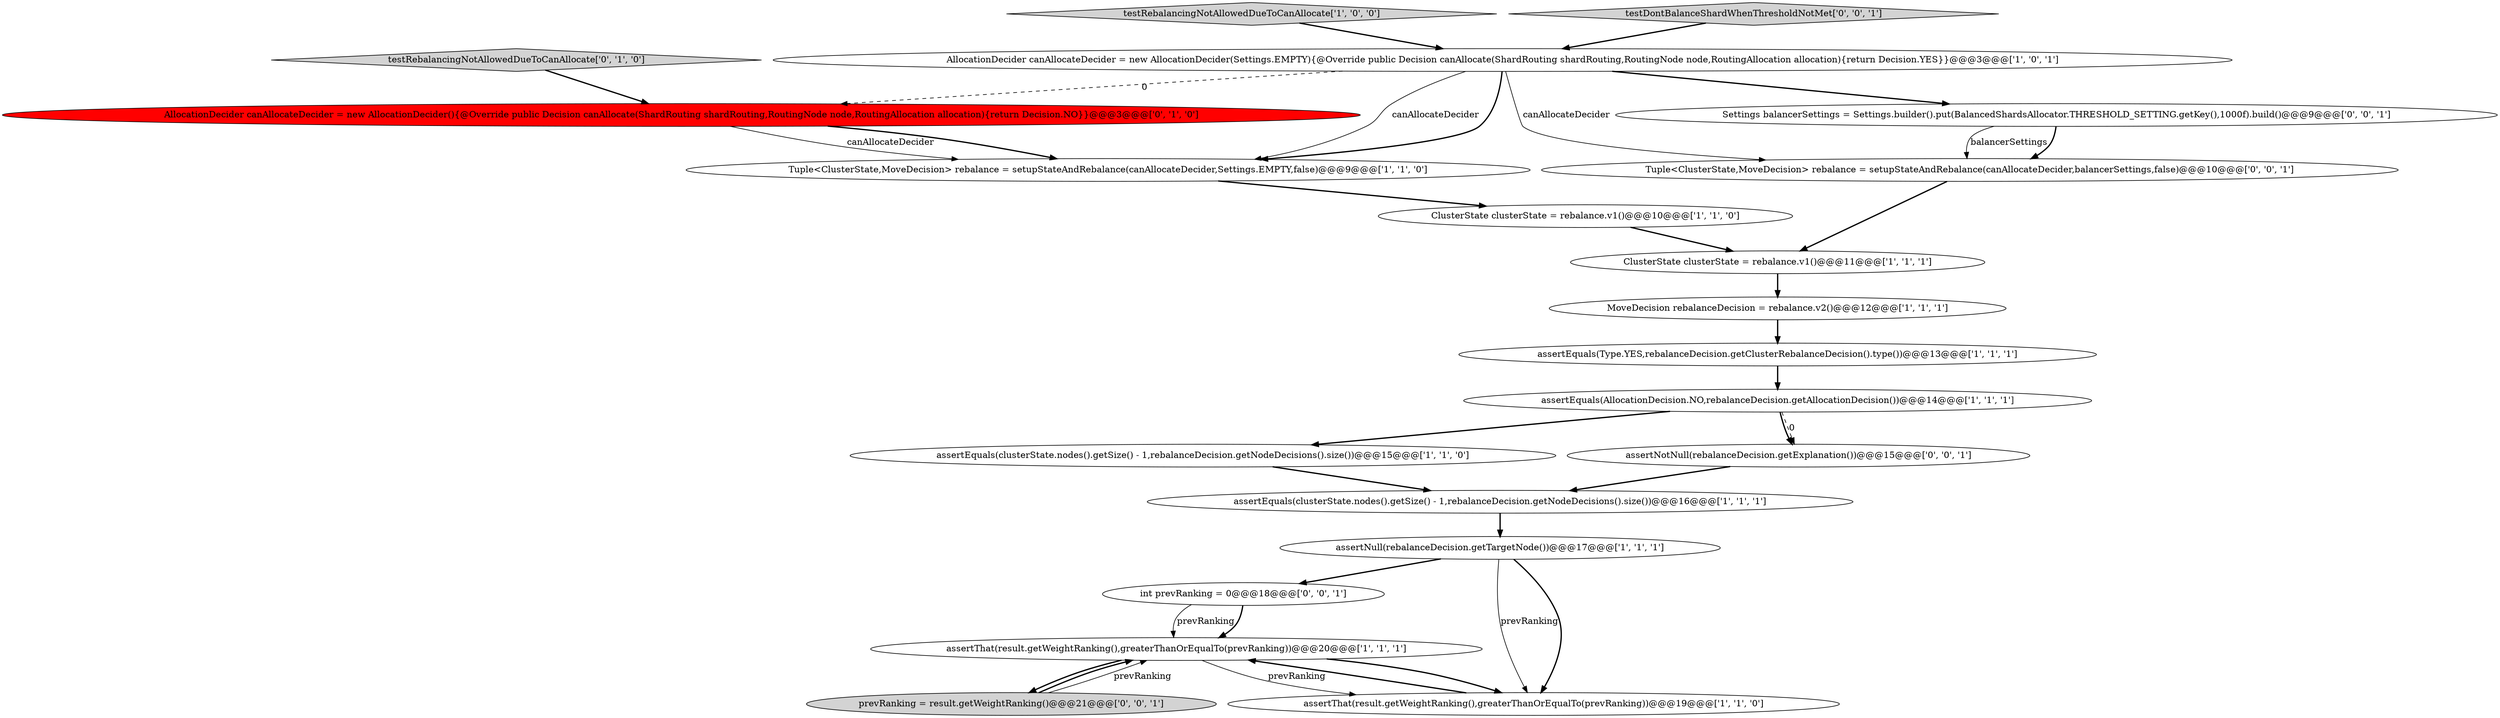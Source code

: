 digraph {
1 [style = filled, label = "assertEquals(clusterState.nodes().getSize() - 1,rebalanceDecision.getNodeDecisions().size())@@@15@@@['1', '1', '0']", fillcolor = white, shape = ellipse image = "AAA0AAABBB1BBB"];
8 [style = filled, label = "Tuple<ClusterState,MoveDecision> rebalance = setupStateAndRebalance(canAllocateDecider,Settings.EMPTY,false)@@@9@@@['1', '1', '0']", fillcolor = white, shape = ellipse image = "AAA0AAABBB1BBB"];
12 [style = filled, label = "assertEquals(AllocationDecision.NO,rebalanceDecision.getAllocationDecision())@@@14@@@['1', '1', '1']", fillcolor = white, shape = ellipse image = "AAA0AAABBB1BBB"];
9 [style = filled, label = "ClusterState clusterState = rebalance.v1()@@@11@@@['1', '1', '1']", fillcolor = white, shape = ellipse image = "AAA0AAABBB1BBB"];
2 [style = filled, label = "AllocationDecider canAllocateDecider = new AllocationDecider(Settings.EMPTY){@Override public Decision canAllocate(ShardRouting shardRouting,RoutingNode node,RoutingAllocation allocation){return Decision.YES}}@@@3@@@['1', '0', '1']", fillcolor = white, shape = ellipse image = "AAA0AAABBB1BBB"];
17 [style = filled, label = "Tuple<ClusterState,MoveDecision> rebalance = setupStateAndRebalance(canAllocateDecider,balancerSettings,false)@@@10@@@['0', '0', '1']", fillcolor = white, shape = ellipse image = "AAA0AAABBB3BBB"];
16 [style = filled, label = "int prevRanking = 0@@@18@@@['0', '0', '1']", fillcolor = white, shape = ellipse image = "AAA0AAABBB3BBB"];
15 [style = filled, label = "assertNotNull(rebalanceDecision.getExplanation())@@@15@@@['0', '0', '1']", fillcolor = white, shape = ellipse image = "AAA0AAABBB3BBB"];
10 [style = filled, label = "ClusterState clusterState = rebalance.v1()@@@10@@@['1', '1', '0']", fillcolor = white, shape = ellipse image = "AAA0AAABBB1BBB"];
14 [style = filled, label = "testRebalancingNotAllowedDueToCanAllocate['0', '1', '0']", fillcolor = lightgray, shape = diamond image = "AAA0AAABBB2BBB"];
3 [style = filled, label = "testRebalancingNotAllowedDueToCanAllocate['1', '0', '0']", fillcolor = lightgray, shape = diamond image = "AAA0AAABBB1BBB"];
0 [style = filled, label = "MoveDecision rebalanceDecision = rebalance.v2()@@@12@@@['1', '1', '1']", fillcolor = white, shape = ellipse image = "AAA0AAABBB1BBB"];
19 [style = filled, label = "prevRanking = result.getWeightRanking()@@@21@@@['0', '0', '1']", fillcolor = lightgray, shape = ellipse image = "AAA0AAABBB3BBB"];
13 [style = filled, label = "AllocationDecider canAllocateDecider = new AllocationDecider(){@Override public Decision canAllocate(ShardRouting shardRouting,RoutingNode node,RoutingAllocation allocation){return Decision.NO}}@@@3@@@['0', '1', '0']", fillcolor = red, shape = ellipse image = "AAA1AAABBB2BBB"];
6 [style = filled, label = "assertThat(result.getWeightRanking(),greaterThanOrEqualTo(prevRanking))@@@19@@@['1', '1', '0']", fillcolor = white, shape = ellipse image = "AAA0AAABBB1BBB"];
5 [style = filled, label = "assertEquals(Type.YES,rebalanceDecision.getClusterRebalanceDecision().type())@@@13@@@['1', '1', '1']", fillcolor = white, shape = ellipse image = "AAA0AAABBB1BBB"];
20 [style = filled, label = "testDontBalanceShardWhenThresholdNotMet['0', '0', '1']", fillcolor = lightgray, shape = diamond image = "AAA0AAABBB3BBB"];
4 [style = filled, label = "assertThat(result.getWeightRanking(),greaterThanOrEqualTo(prevRanking))@@@20@@@['1', '1', '1']", fillcolor = white, shape = ellipse image = "AAA0AAABBB1BBB"];
11 [style = filled, label = "assertNull(rebalanceDecision.getTargetNode())@@@17@@@['1', '1', '1']", fillcolor = white, shape = ellipse image = "AAA0AAABBB1BBB"];
18 [style = filled, label = "Settings balancerSettings = Settings.builder().put(BalancedShardsAllocator.THRESHOLD_SETTING.getKey(),1000f).build()@@@9@@@['0', '0', '1']", fillcolor = white, shape = ellipse image = "AAA0AAABBB3BBB"];
7 [style = filled, label = "assertEquals(clusterState.nodes().getSize() - 1,rebalanceDecision.getNodeDecisions().size())@@@16@@@['1', '1', '1']", fillcolor = white, shape = ellipse image = "AAA0AAABBB1BBB"];
18->17 [style = solid, label="balancerSettings"];
11->16 [style = bold, label=""];
11->6 [style = solid, label="prevRanking"];
19->4 [style = solid, label="prevRanking"];
8->10 [style = bold, label=""];
7->11 [style = bold, label=""];
9->0 [style = bold, label=""];
15->7 [style = bold, label=""];
4->6 [style = bold, label=""];
17->9 [style = bold, label=""];
11->6 [style = bold, label=""];
12->15 [style = bold, label=""];
4->19 [style = bold, label=""];
18->17 [style = bold, label=""];
2->18 [style = bold, label=""];
12->1 [style = bold, label=""];
1->7 [style = bold, label=""];
16->4 [style = solid, label="prevRanking"];
20->2 [style = bold, label=""];
6->4 [style = bold, label=""];
4->6 [style = solid, label="prevRanking"];
2->17 [style = solid, label="canAllocateDecider"];
3->2 [style = bold, label=""];
5->12 [style = bold, label=""];
13->8 [style = solid, label="canAllocateDecider"];
2->13 [style = dashed, label="0"];
2->8 [style = solid, label="canAllocateDecider"];
12->15 [style = dashed, label="0"];
10->9 [style = bold, label=""];
19->4 [style = bold, label=""];
14->13 [style = bold, label=""];
13->8 [style = bold, label=""];
16->4 [style = bold, label=""];
2->8 [style = bold, label=""];
0->5 [style = bold, label=""];
}
